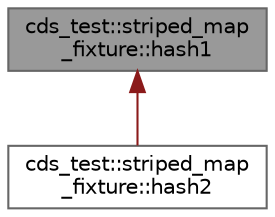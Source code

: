 digraph "cds_test::striped_map_fixture::hash1"
{
 // LATEX_PDF_SIZE
  bgcolor="transparent";
  edge [fontname=Helvetica,fontsize=10,labelfontname=Helvetica,labelfontsize=10];
  node [fontname=Helvetica,fontsize=10,shape=box,height=0.2,width=0.4];
  Node1 [id="Node000001",label="cds_test::striped_map\l_fixture::hash1",height=0.2,width=0.4,color="gray40", fillcolor="grey60", style="filled", fontcolor="black",tooltip=" "];
  Node1 -> Node2 [id="edge1_Node000001_Node000002",dir="back",color="firebrick4",style="solid",tooltip=" "];
  Node2 [id="Node000002",label="cds_test::striped_map\l_fixture::hash2",height=0.2,width=0.4,color="gray40", fillcolor="white", style="filled",URL="$structcds__test_1_1striped__map__fixture_1_1hash2.html",tooltip=" "];
}
